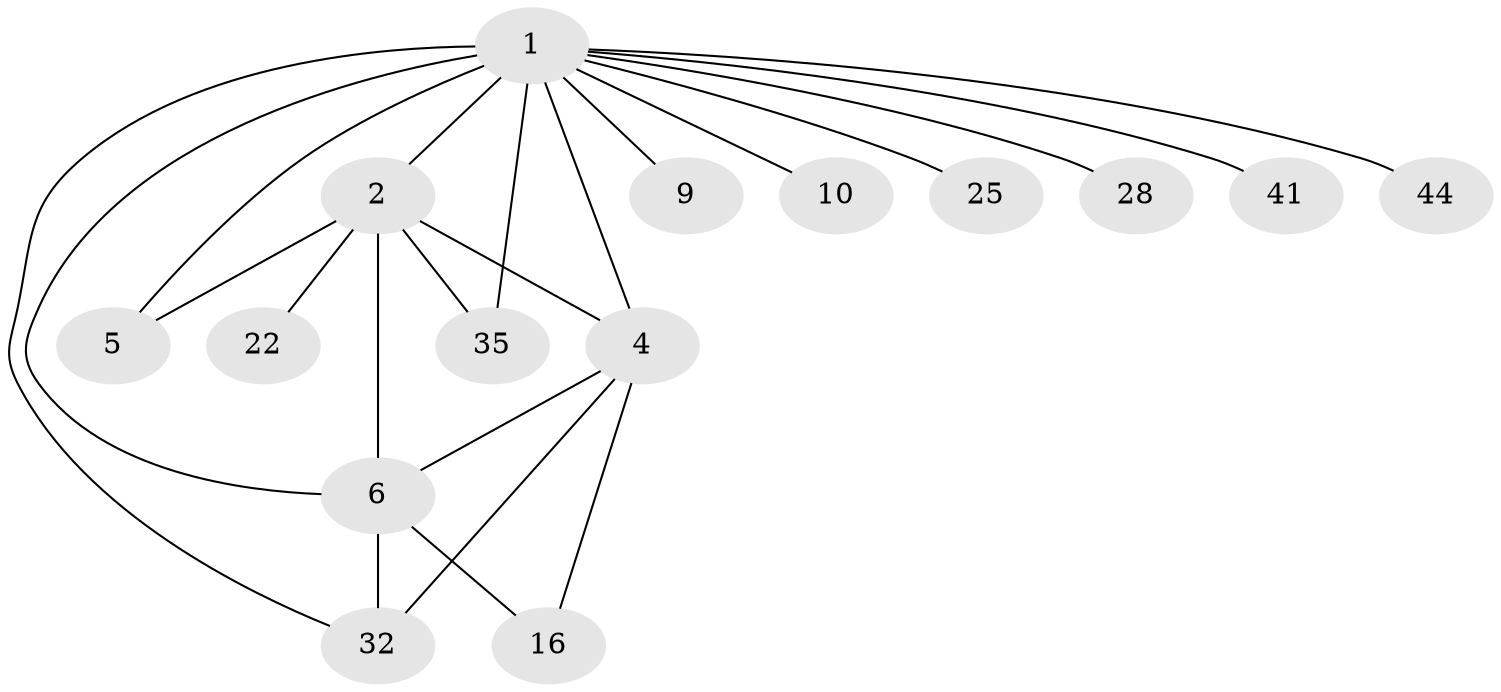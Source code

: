 // original degree distribution, {11: 0.019230769230769232, 10: 0.019230769230769232, 6: 0.057692307692307696, 2: 0.25, 7: 0.038461538461538464, 3: 0.1346153846153846, 1: 0.34615384615384615, 4: 0.11538461538461539, 12: 0.019230769230769232}
// Generated by graph-tools (version 1.1) at 2025/18/03/04/25 18:18:21]
// undirected, 15 vertices, 22 edges
graph export_dot {
graph [start="1"]
  node [color=gray90,style=filled];
  1 [super="+3+8+17"];
  2 [super="+34+7+27+24"];
  4 [super="+42+50+20+12"];
  5 [super="+15"];
  6 [super="+29+14+30+13"];
  9;
  10;
  16 [super="+39"];
  22;
  25 [super="+38+31"];
  28;
  32 [super="+40"];
  35;
  41;
  44;
  1 -- 2 [weight=4];
  1 -- 6 [weight=3];
  1 -- 10;
  1 -- 4 [weight=4];
  1 -- 5;
  1 -- 9;
  1 -- 41;
  1 -- 32;
  1 -- 35;
  1 -- 44;
  1 -- 25;
  1 -- 28;
  2 -- 4;
  2 -- 5 [weight=3];
  2 -- 22;
  2 -- 6 [weight=3];
  2 -- 35;
  4 -- 32;
  4 -- 6 [weight=2];
  4 -- 16;
  6 -- 32;
  6 -- 16;
}
